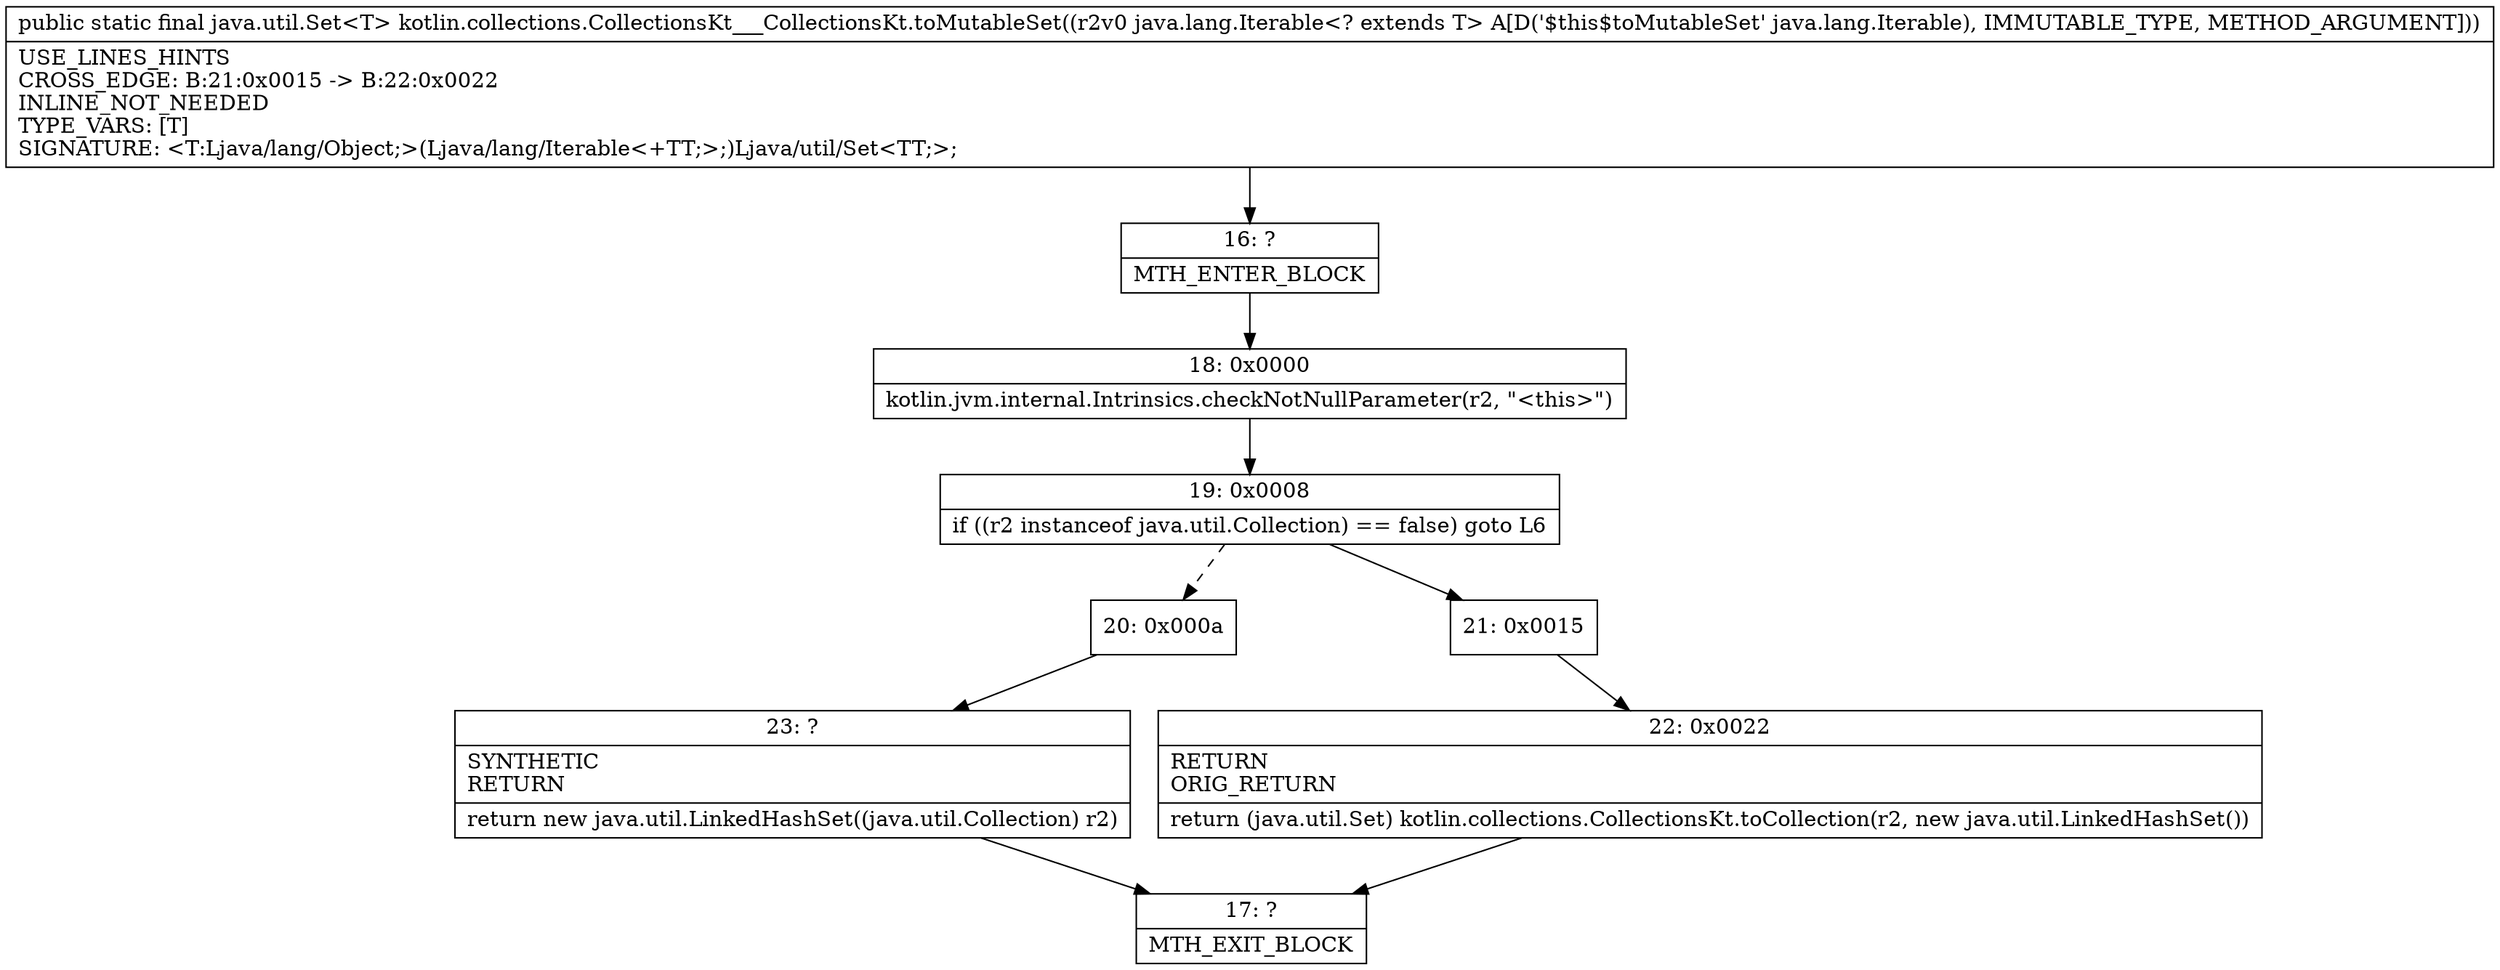 digraph "CFG forkotlin.collections.CollectionsKt___CollectionsKt.toMutableSet(Ljava\/lang\/Iterable;)Ljava\/util\/Set;" {
Node_16 [shape=record,label="{16\:\ ?|MTH_ENTER_BLOCK\l}"];
Node_18 [shape=record,label="{18\:\ 0x0000|kotlin.jvm.internal.Intrinsics.checkNotNullParameter(r2, \"\<this\>\")\l}"];
Node_19 [shape=record,label="{19\:\ 0x0008|if ((r2 instanceof java.util.Collection) == false) goto L6\l}"];
Node_20 [shape=record,label="{20\:\ 0x000a}"];
Node_23 [shape=record,label="{23\:\ ?|SYNTHETIC\lRETURN\l|return new java.util.LinkedHashSet((java.util.Collection) r2)\l}"];
Node_17 [shape=record,label="{17\:\ ?|MTH_EXIT_BLOCK\l}"];
Node_21 [shape=record,label="{21\:\ 0x0015}"];
Node_22 [shape=record,label="{22\:\ 0x0022|RETURN\lORIG_RETURN\l|return (java.util.Set) kotlin.collections.CollectionsKt.toCollection(r2, new java.util.LinkedHashSet())\l}"];
MethodNode[shape=record,label="{public static final java.util.Set\<T\> kotlin.collections.CollectionsKt___CollectionsKt.toMutableSet((r2v0 java.lang.Iterable\<? extends T\> A[D('$this$toMutableSet' java.lang.Iterable), IMMUTABLE_TYPE, METHOD_ARGUMENT]))  | USE_LINES_HINTS\lCROSS_EDGE: B:21:0x0015 \-\> B:22:0x0022\lINLINE_NOT_NEEDED\lTYPE_VARS: [T]\lSIGNATURE: \<T:Ljava\/lang\/Object;\>(Ljava\/lang\/Iterable\<+TT;\>;)Ljava\/util\/Set\<TT;\>;\l}"];
MethodNode -> Node_16;Node_16 -> Node_18;
Node_18 -> Node_19;
Node_19 -> Node_20[style=dashed];
Node_19 -> Node_21;
Node_20 -> Node_23;
Node_23 -> Node_17;
Node_21 -> Node_22;
Node_22 -> Node_17;
}

